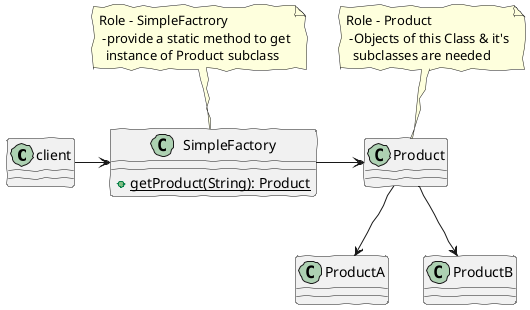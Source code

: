 @startuml
'https://plantuml.com/class-diagram
skinparam handwritten true
class client{}
class SimpleFactory{
 + {Static} getProduct(String): Product
}
note top of SimpleFactory
Role - SimpleFactrory
 -provide a static method to get
  instance of Product subclass
end note
class Product{}
note top of Product
Role - Product
 -Objects of this Class & it's
  subclasses are needed
end note
class ProductA{}
class ProductB{}

client->SimpleFactory
SimpleFactory -> Product
Product -D-> ProductA
Product -D-> ProductB


@enduml